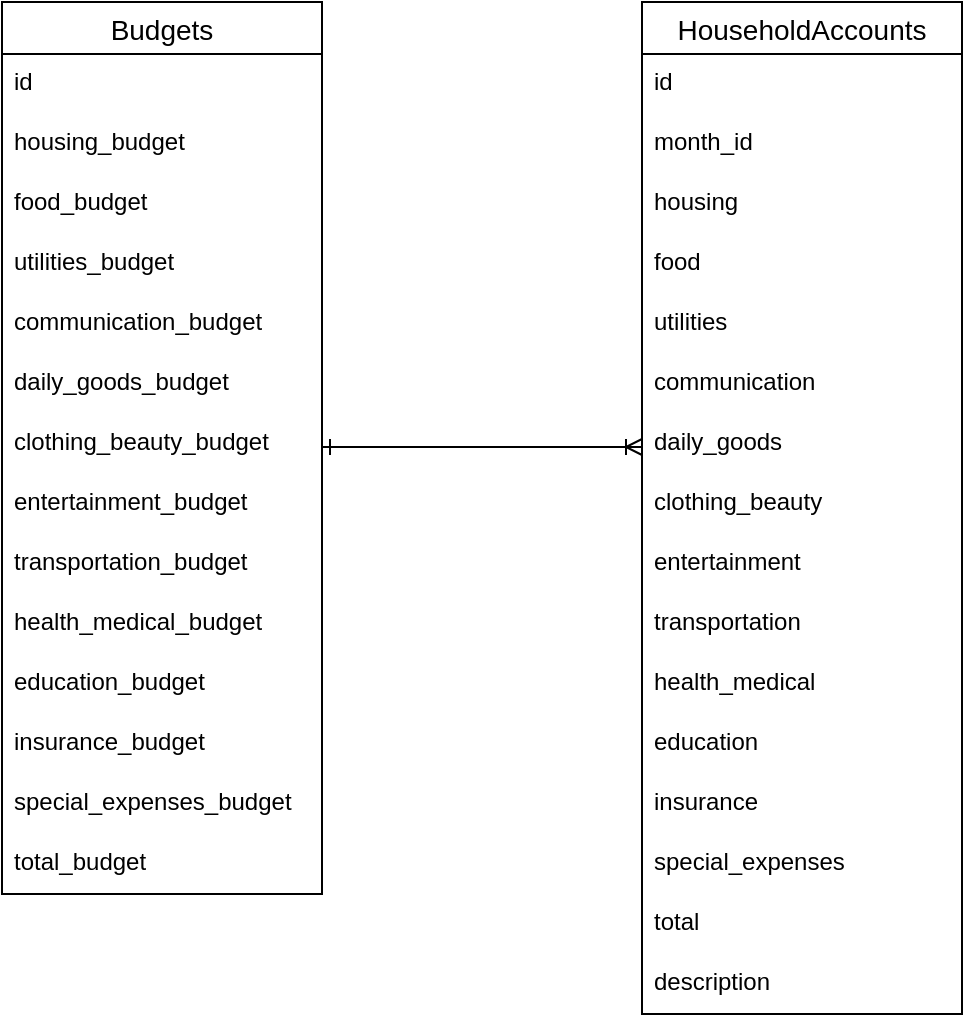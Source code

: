<mxfile>
    <diagram id="xxiF-fpXXvX95P2HEaDO" name="ページ1">
        <mxGraphModel dx="1002" dy="768" grid="1" gridSize="10" guides="1" tooltips="1" connect="1" arrows="1" fold="1" page="1" pageScale="1" pageWidth="827" pageHeight="1169" math="0" shadow="0">
            <root>
                <mxCell id="0"/>
                <mxCell id="1" parent="0"/>
                <mxCell id="24" value="Budgets" style="swimlane;fontStyle=0;childLayout=stackLayout;horizontal=1;startSize=26;horizontalStack=0;resizeParent=1;resizeParentMax=0;resizeLast=0;collapsible=1;marginBottom=0;align=center;fontSize=14;rounded=0;" parent="1" vertex="1">
                    <mxGeometry x="120" y="160" width="160" height="446" as="geometry"/>
                </mxCell>
                <mxCell id="25" value="id" style="text;strokeColor=none;fillColor=none;spacingLeft=4;spacingRight=4;overflow=hidden;rotatable=0;points=[[0,0.5],[1,0.5]];portConstraint=eastwest;fontSize=12;rounded=0;" parent="24" vertex="1">
                    <mxGeometry y="26" width="160" height="30" as="geometry"/>
                </mxCell>
                <mxCell id="34" value="housing_budget" style="text;strokeColor=none;fillColor=none;spacingLeft=4;spacingRight=4;overflow=hidden;rotatable=0;points=[[0,0.5],[1,0.5]];portConstraint=eastwest;fontSize=12;rounded=0;" parent="24" vertex="1">
                    <mxGeometry y="56" width="160" height="30" as="geometry"/>
                </mxCell>
                <mxCell id="35" value="food_budget" style="text;strokeColor=none;fillColor=none;spacingLeft=4;spacingRight=4;overflow=hidden;rotatable=0;points=[[0,0.5],[1,0.5]];portConstraint=eastwest;fontSize=12;rounded=0;" parent="24" vertex="1">
                    <mxGeometry y="86" width="160" height="30" as="geometry"/>
                </mxCell>
                <mxCell id="36" value="utilities_budget" style="text;strokeColor=none;fillColor=none;spacingLeft=4;spacingRight=4;overflow=hidden;rotatable=0;points=[[0,0.5],[1,0.5]];portConstraint=eastwest;fontSize=12;rounded=0;" parent="24" vertex="1">
                    <mxGeometry y="116" width="160" height="30" as="geometry"/>
                </mxCell>
                <mxCell id="37" value="communication_budget" style="text;strokeColor=none;fillColor=none;spacingLeft=4;spacingRight=4;overflow=hidden;rotatable=0;points=[[0,0.5],[1,0.5]];portConstraint=eastwest;fontSize=12;rounded=0;" parent="24" vertex="1">
                    <mxGeometry y="146" width="160" height="30" as="geometry"/>
                </mxCell>
                <mxCell id="38" value="daily_goods_budget" style="text;strokeColor=none;fillColor=none;spacingLeft=4;spacingRight=4;overflow=hidden;rotatable=0;points=[[0,0.5],[1,0.5]];portConstraint=eastwest;fontSize=12;rounded=0;" parent="24" vertex="1">
                    <mxGeometry y="176" width="160" height="30" as="geometry"/>
                </mxCell>
                <mxCell id="39" value="clothing_beauty_budget" style="text;strokeColor=none;fillColor=none;spacingLeft=4;spacingRight=4;overflow=hidden;rotatable=0;points=[[0,0.5],[1,0.5]];portConstraint=eastwest;fontSize=12;rounded=0;" parent="24" vertex="1">
                    <mxGeometry y="206" width="160" height="30" as="geometry"/>
                </mxCell>
                <mxCell id="40" value="entertainment_budget" style="text;strokeColor=none;fillColor=none;spacingLeft=4;spacingRight=4;overflow=hidden;rotatable=0;points=[[0,0.5],[1,0.5]];portConstraint=eastwest;fontSize=12;rounded=0;" parent="24" vertex="1">
                    <mxGeometry y="236" width="160" height="30" as="geometry"/>
                </mxCell>
                <mxCell id="41" value="transportation_budget" style="text;strokeColor=none;fillColor=none;spacingLeft=4;spacingRight=4;overflow=hidden;rotatable=0;points=[[0,0.5],[1,0.5]];portConstraint=eastwest;fontSize=12;rounded=0;" parent="24" vertex="1">
                    <mxGeometry y="266" width="160" height="30" as="geometry"/>
                </mxCell>
                <mxCell id="42" value="health_medical_budget" style="text;strokeColor=none;fillColor=none;spacingLeft=4;spacingRight=4;overflow=hidden;rotatable=0;points=[[0,0.5],[1,0.5]];portConstraint=eastwest;fontSize=12;rounded=0;" parent="24" vertex="1">
                    <mxGeometry y="296" width="160" height="30" as="geometry"/>
                </mxCell>
                <mxCell id="43" value="education_budget" style="text;strokeColor=none;fillColor=none;spacingLeft=4;spacingRight=4;overflow=hidden;rotatable=0;points=[[0,0.5],[1,0.5]];portConstraint=eastwest;fontSize=12;rounded=0;" parent="24" vertex="1">
                    <mxGeometry y="326" width="160" height="30" as="geometry"/>
                </mxCell>
                <mxCell id="44" value="insurance_budget" style="text;strokeColor=none;fillColor=none;spacingLeft=4;spacingRight=4;overflow=hidden;rotatable=0;points=[[0,0.5],[1,0.5]];portConstraint=eastwest;fontSize=12;rounded=0;" parent="24" vertex="1">
                    <mxGeometry y="356" width="160" height="30" as="geometry"/>
                </mxCell>
                <mxCell id="45" value="special_expenses_budget" style="text;strokeColor=none;fillColor=none;spacingLeft=4;spacingRight=4;overflow=hidden;rotatable=0;points=[[0,0.5],[1,0.5]];portConstraint=eastwest;fontSize=12;rounded=0;" parent="24" vertex="1">
                    <mxGeometry y="386" width="160" height="30" as="geometry"/>
                </mxCell>
                <mxCell id="46" value="total_budget" style="text;strokeColor=none;fillColor=none;spacingLeft=4;spacingRight=4;overflow=hidden;rotatable=0;points=[[0,0.5],[1,0.5]];portConstraint=eastwest;fontSize=12;rounded=0;" parent="24" vertex="1">
                    <mxGeometry y="416" width="160" height="30" as="geometry"/>
                </mxCell>
                <mxCell id="60" value="HouseholdAccounts" style="swimlane;fontStyle=0;childLayout=stackLayout;horizontal=1;startSize=26;horizontalStack=0;resizeParent=1;resizeParentMax=0;resizeLast=0;collapsible=1;marginBottom=0;align=center;fontSize=14;rounded=0;" vertex="1" parent="1">
                    <mxGeometry x="440" y="160" width="160" height="506" as="geometry"/>
                </mxCell>
                <mxCell id="61" value="id   " style="text;strokeColor=none;fillColor=none;spacingLeft=4;spacingRight=4;overflow=hidden;rotatable=0;points=[[0,0.5],[1,0.5]];portConstraint=eastwest;fontSize=12;rounded=0;" vertex="1" parent="60">
                    <mxGeometry y="26" width="160" height="30" as="geometry"/>
                </mxCell>
                <mxCell id="62" value="month_id" style="text;strokeColor=none;fillColor=none;spacingLeft=4;spacingRight=4;overflow=hidden;rotatable=0;points=[[0,0.5],[1,0.5]];portConstraint=eastwest;fontSize=12;rounded=0;" vertex="1" parent="60">
                    <mxGeometry y="56" width="160" height="30" as="geometry"/>
                </mxCell>
                <mxCell id="63" value="housing" style="text;strokeColor=none;fillColor=none;spacingLeft=4;spacingRight=4;overflow=hidden;rotatable=0;points=[[0,0.5],[1,0.5]];portConstraint=eastwest;fontSize=12;rounded=0;" vertex="1" parent="60">
                    <mxGeometry y="86" width="160" height="30" as="geometry"/>
                </mxCell>
                <mxCell id="64" value="food" style="text;strokeColor=none;fillColor=none;spacingLeft=4;spacingRight=4;overflow=hidden;rotatable=0;points=[[0,0.5],[1,0.5]];portConstraint=eastwest;fontSize=12;rounded=0;" vertex="1" parent="60">
                    <mxGeometry y="116" width="160" height="30" as="geometry"/>
                </mxCell>
                <mxCell id="65" value="utilities" style="text;strokeColor=none;fillColor=none;spacingLeft=4;spacingRight=4;overflow=hidden;rotatable=0;points=[[0,0.5],[1,0.5]];portConstraint=eastwest;fontSize=12;rounded=0;" vertex="1" parent="60">
                    <mxGeometry y="146" width="160" height="30" as="geometry"/>
                </mxCell>
                <mxCell id="66" value="communication" style="text;strokeColor=none;fillColor=none;spacingLeft=4;spacingRight=4;overflow=hidden;rotatable=0;points=[[0,0.5],[1,0.5]];portConstraint=eastwest;fontSize=12;rounded=0;" vertex="1" parent="60">
                    <mxGeometry y="176" width="160" height="30" as="geometry"/>
                </mxCell>
                <mxCell id="67" value="daily_goods" style="text;strokeColor=none;fillColor=none;spacingLeft=4;spacingRight=4;overflow=hidden;rotatable=0;points=[[0,0.5],[1,0.5]];portConstraint=eastwest;fontSize=12;rounded=0;" vertex="1" parent="60">
                    <mxGeometry y="206" width="160" height="30" as="geometry"/>
                </mxCell>
                <mxCell id="68" value="clothing_beauty" style="text;strokeColor=none;fillColor=none;spacingLeft=4;spacingRight=4;overflow=hidden;rotatable=0;points=[[0,0.5],[1,0.5]];portConstraint=eastwest;fontSize=12;rounded=0;" vertex="1" parent="60">
                    <mxGeometry y="236" width="160" height="30" as="geometry"/>
                </mxCell>
                <mxCell id="69" value="entertainment" style="text;strokeColor=none;fillColor=none;spacingLeft=4;spacingRight=4;overflow=hidden;rotatable=0;points=[[0,0.5],[1,0.5]];portConstraint=eastwest;fontSize=12;rounded=0;" vertex="1" parent="60">
                    <mxGeometry y="266" width="160" height="30" as="geometry"/>
                </mxCell>
                <mxCell id="70" value="transportation" style="text;strokeColor=none;fillColor=none;spacingLeft=4;spacingRight=4;overflow=hidden;rotatable=0;points=[[0,0.5],[1,0.5]];portConstraint=eastwest;fontSize=12;rounded=0;" vertex="1" parent="60">
                    <mxGeometry y="296" width="160" height="30" as="geometry"/>
                </mxCell>
                <mxCell id="71" value="health_medical" style="text;strokeColor=none;fillColor=none;spacingLeft=4;spacingRight=4;overflow=hidden;rotatable=0;points=[[0,0.5],[1,0.5]];portConstraint=eastwest;fontSize=12;rounded=0;" vertex="1" parent="60">
                    <mxGeometry y="326" width="160" height="30" as="geometry"/>
                </mxCell>
                <mxCell id="72" value="education" style="text;strokeColor=none;fillColor=none;spacingLeft=4;spacingRight=4;overflow=hidden;rotatable=0;points=[[0,0.5],[1,0.5]];portConstraint=eastwest;fontSize=12;rounded=0;" vertex="1" parent="60">
                    <mxGeometry y="356" width="160" height="30" as="geometry"/>
                </mxCell>
                <mxCell id="73" value="insurance" style="text;strokeColor=none;fillColor=none;spacingLeft=4;spacingRight=4;overflow=hidden;rotatable=0;points=[[0,0.5],[1,0.5]];portConstraint=eastwest;fontSize=12;rounded=0;" vertex="1" parent="60">
                    <mxGeometry y="386" width="160" height="30" as="geometry"/>
                </mxCell>
                <mxCell id="74" value="special_expenses" style="text;strokeColor=none;fillColor=none;spacingLeft=4;spacingRight=4;overflow=hidden;rotatable=0;points=[[0,0.5],[1,0.5]];portConstraint=eastwest;fontSize=12;rounded=0;" vertex="1" parent="60">
                    <mxGeometry y="416" width="160" height="30" as="geometry"/>
                </mxCell>
                <mxCell id="75" value="total" style="text;strokeColor=none;fillColor=none;spacingLeft=4;spacingRight=4;overflow=hidden;rotatable=0;points=[[0,0.5],[1,0.5]];portConstraint=eastwest;fontSize=12;rounded=0;" vertex="1" parent="60">
                    <mxGeometry y="446" width="160" height="30" as="geometry"/>
                </mxCell>
                <mxCell id="77" value="description" style="text;strokeColor=none;fillColor=none;spacingLeft=4;spacingRight=4;overflow=hidden;rotatable=0;points=[[0,0.5],[1,0.5]];portConstraint=eastwest;fontSize=12;rounded=0;" vertex="1" parent="60">
                    <mxGeometry y="476" width="160" height="30" as="geometry"/>
                </mxCell>
                <mxCell id="79" value="" style="endArrow=ERoneToMany;html=1;rounded=0;startArrow=ERone;startFill=0;endFill=0;" edge="1" parent="1">
                    <mxGeometry relative="1" as="geometry">
                        <mxPoint x="280" y="382.5" as="sourcePoint"/>
                        <mxPoint x="440" y="382.5" as="targetPoint"/>
                    </mxGeometry>
                </mxCell>
            </root>
        </mxGraphModel>
    </diagram>
</mxfile>